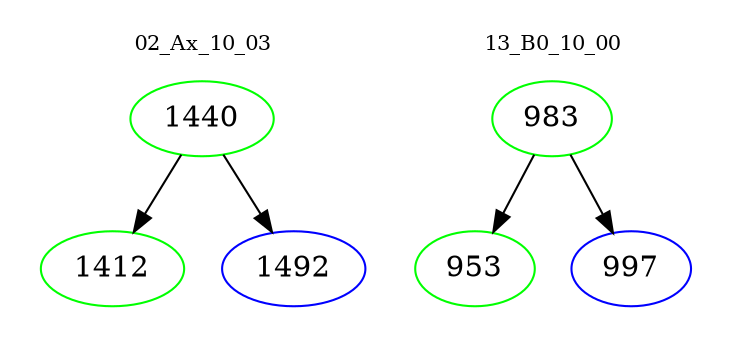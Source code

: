 digraph{
subgraph cluster_0 {
color = white
label = "02_Ax_10_03";
fontsize=10;
T0_1440 [label="1440", color="green"]
T0_1440 -> T0_1412 [color="black"]
T0_1412 [label="1412", color="green"]
T0_1440 -> T0_1492 [color="black"]
T0_1492 [label="1492", color="blue"]
}
subgraph cluster_1 {
color = white
label = "13_B0_10_00";
fontsize=10;
T1_983 [label="983", color="green"]
T1_983 -> T1_953 [color="black"]
T1_953 [label="953", color="green"]
T1_983 -> T1_997 [color="black"]
T1_997 [label="997", color="blue"]
}
}
